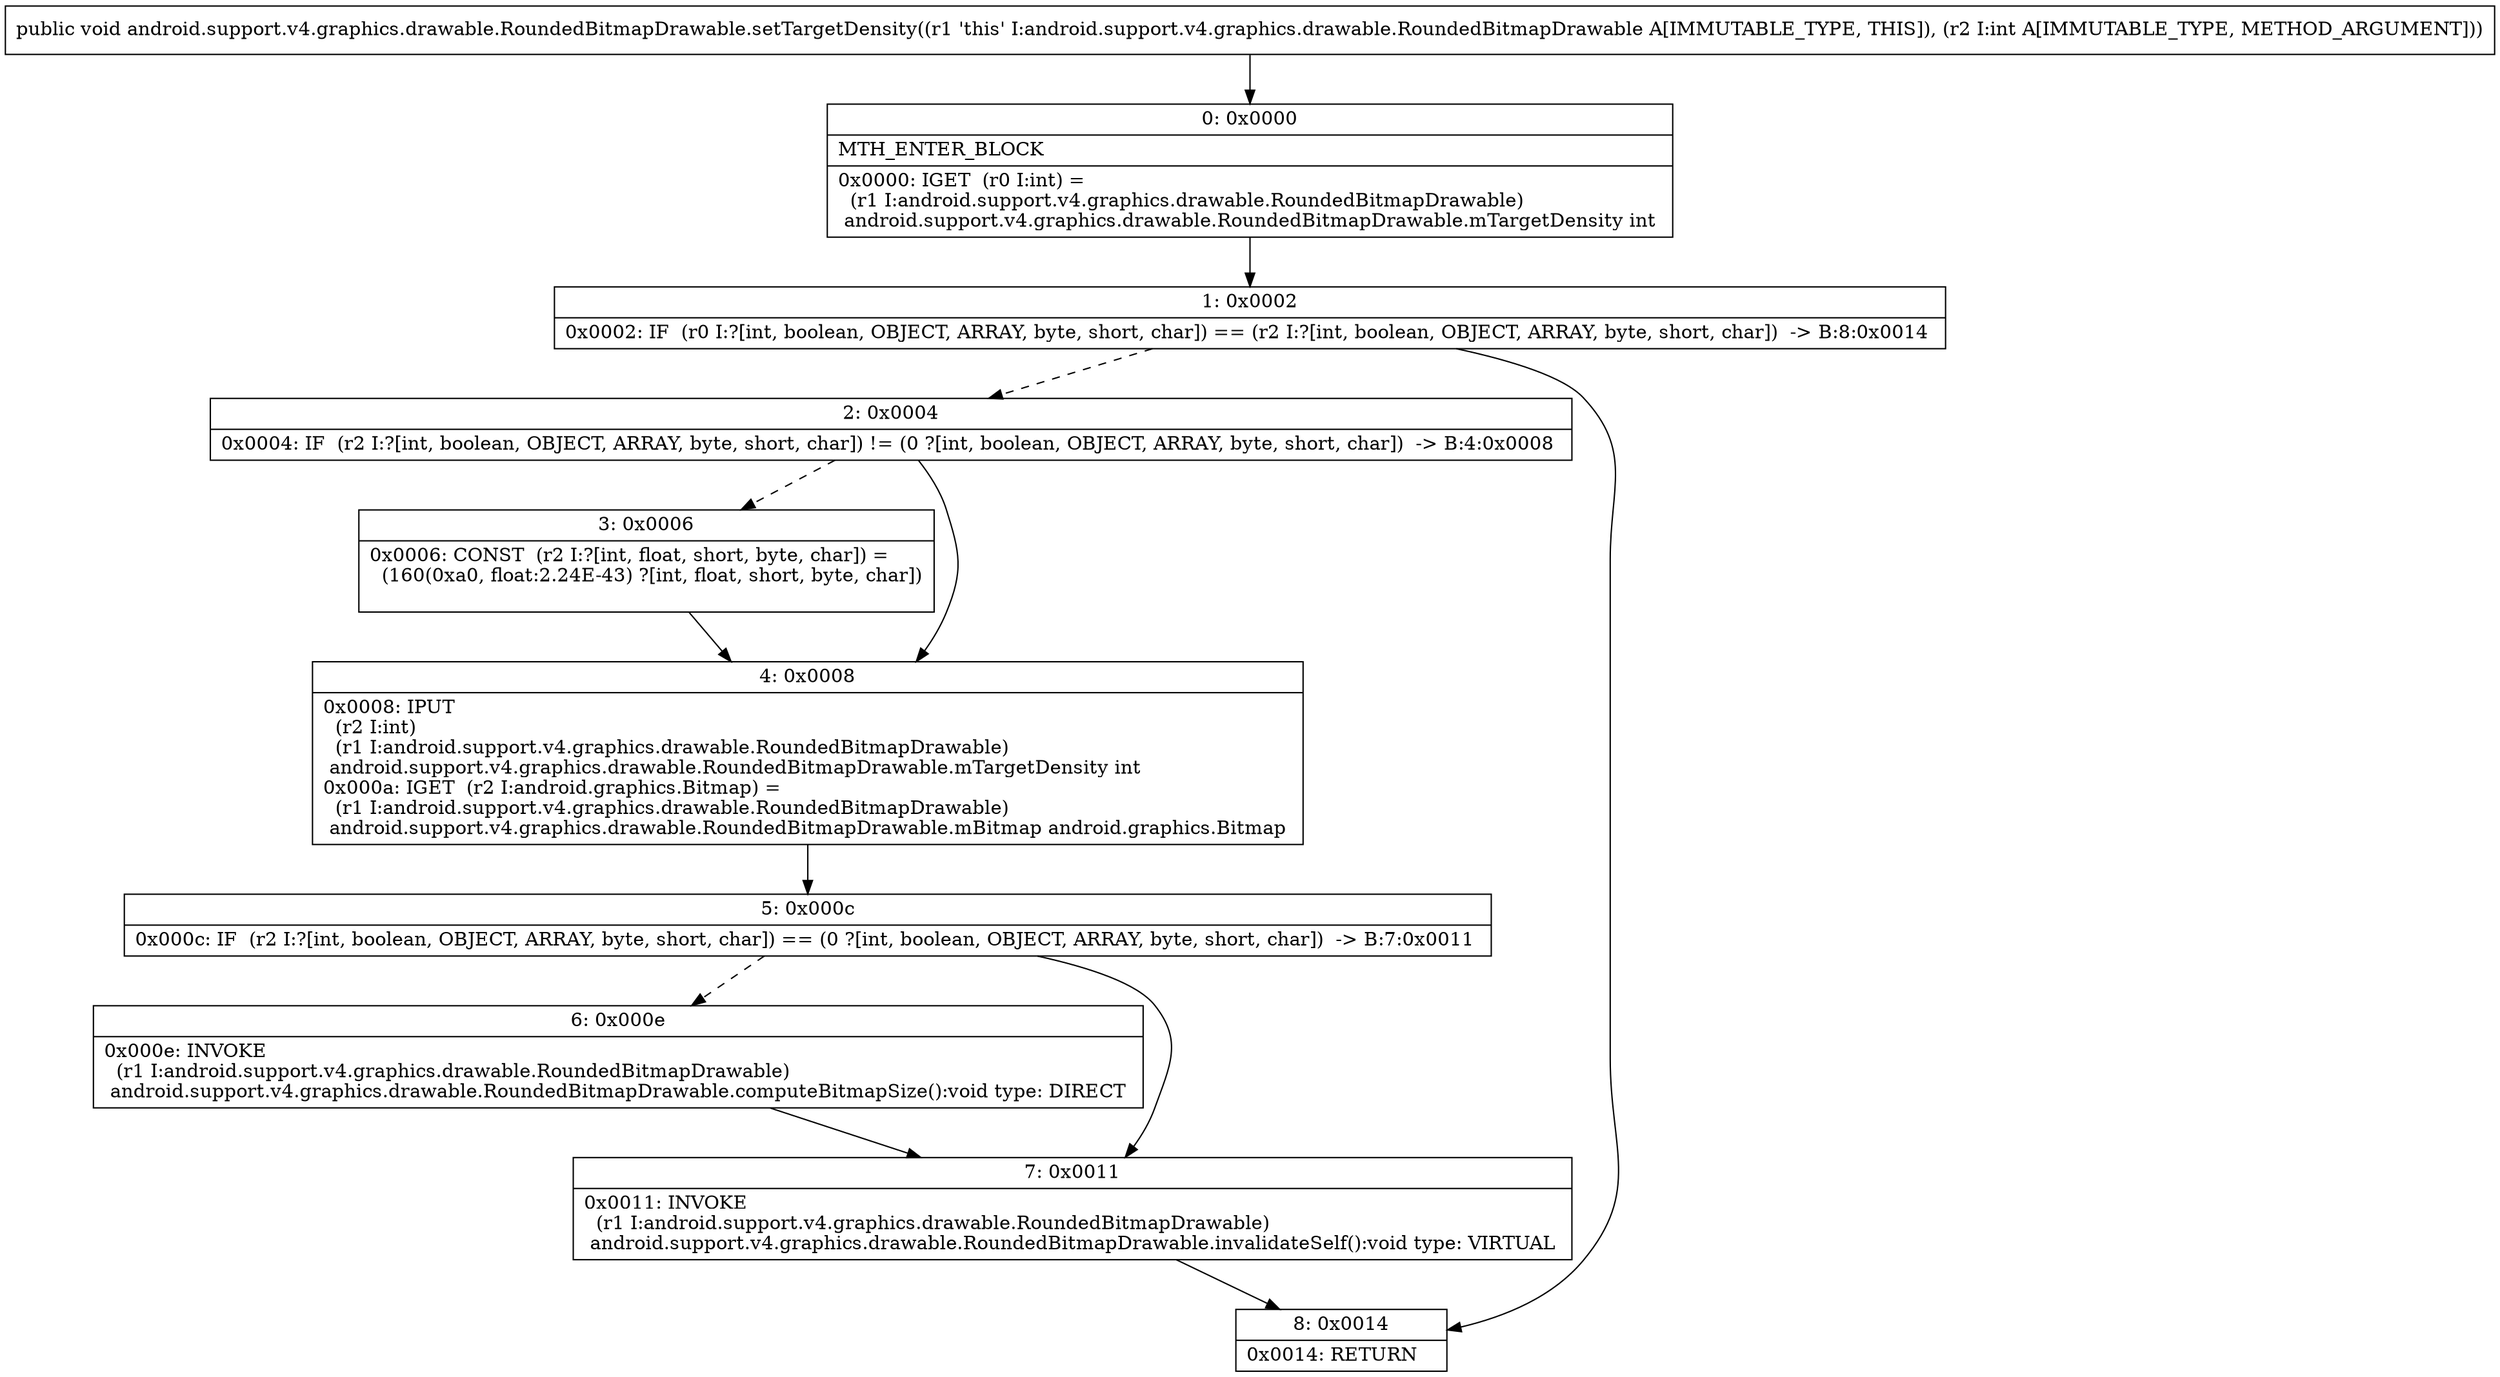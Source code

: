 digraph "CFG forandroid.support.v4.graphics.drawable.RoundedBitmapDrawable.setTargetDensity(I)V" {
Node_0 [shape=record,label="{0\:\ 0x0000|MTH_ENTER_BLOCK\l|0x0000: IGET  (r0 I:int) = \l  (r1 I:android.support.v4.graphics.drawable.RoundedBitmapDrawable)\l android.support.v4.graphics.drawable.RoundedBitmapDrawable.mTargetDensity int \l}"];
Node_1 [shape=record,label="{1\:\ 0x0002|0x0002: IF  (r0 I:?[int, boolean, OBJECT, ARRAY, byte, short, char]) == (r2 I:?[int, boolean, OBJECT, ARRAY, byte, short, char])  \-\> B:8:0x0014 \l}"];
Node_2 [shape=record,label="{2\:\ 0x0004|0x0004: IF  (r2 I:?[int, boolean, OBJECT, ARRAY, byte, short, char]) != (0 ?[int, boolean, OBJECT, ARRAY, byte, short, char])  \-\> B:4:0x0008 \l}"];
Node_3 [shape=record,label="{3\:\ 0x0006|0x0006: CONST  (r2 I:?[int, float, short, byte, char]) = \l  (160(0xa0, float:2.24E\-43) ?[int, float, short, byte, char])\l \l}"];
Node_4 [shape=record,label="{4\:\ 0x0008|0x0008: IPUT  \l  (r2 I:int)\l  (r1 I:android.support.v4.graphics.drawable.RoundedBitmapDrawable)\l android.support.v4.graphics.drawable.RoundedBitmapDrawable.mTargetDensity int \l0x000a: IGET  (r2 I:android.graphics.Bitmap) = \l  (r1 I:android.support.v4.graphics.drawable.RoundedBitmapDrawable)\l android.support.v4.graphics.drawable.RoundedBitmapDrawable.mBitmap android.graphics.Bitmap \l}"];
Node_5 [shape=record,label="{5\:\ 0x000c|0x000c: IF  (r2 I:?[int, boolean, OBJECT, ARRAY, byte, short, char]) == (0 ?[int, boolean, OBJECT, ARRAY, byte, short, char])  \-\> B:7:0x0011 \l}"];
Node_6 [shape=record,label="{6\:\ 0x000e|0x000e: INVOKE  \l  (r1 I:android.support.v4.graphics.drawable.RoundedBitmapDrawable)\l android.support.v4.graphics.drawable.RoundedBitmapDrawable.computeBitmapSize():void type: DIRECT \l}"];
Node_7 [shape=record,label="{7\:\ 0x0011|0x0011: INVOKE  \l  (r1 I:android.support.v4.graphics.drawable.RoundedBitmapDrawable)\l android.support.v4.graphics.drawable.RoundedBitmapDrawable.invalidateSelf():void type: VIRTUAL \l}"];
Node_8 [shape=record,label="{8\:\ 0x0014|0x0014: RETURN   \l}"];
MethodNode[shape=record,label="{public void android.support.v4.graphics.drawable.RoundedBitmapDrawable.setTargetDensity((r1 'this' I:android.support.v4.graphics.drawable.RoundedBitmapDrawable A[IMMUTABLE_TYPE, THIS]), (r2 I:int A[IMMUTABLE_TYPE, METHOD_ARGUMENT])) }"];
MethodNode -> Node_0;
Node_0 -> Node_1;
Node_1 -> Node_2[style=dashed];
Node_1 -> Node_8;
Node_2 -> Node_3[style=dashed];
Node_2 -> Node_4;
Node_3 -> Node_4;
Node_4 -> Node_5;
Node_5 -> Node_6[style=dashed];
Node_5 -> Node_7;
Node_6 -> Node_7;
Node_7 -> Node_8;
}

